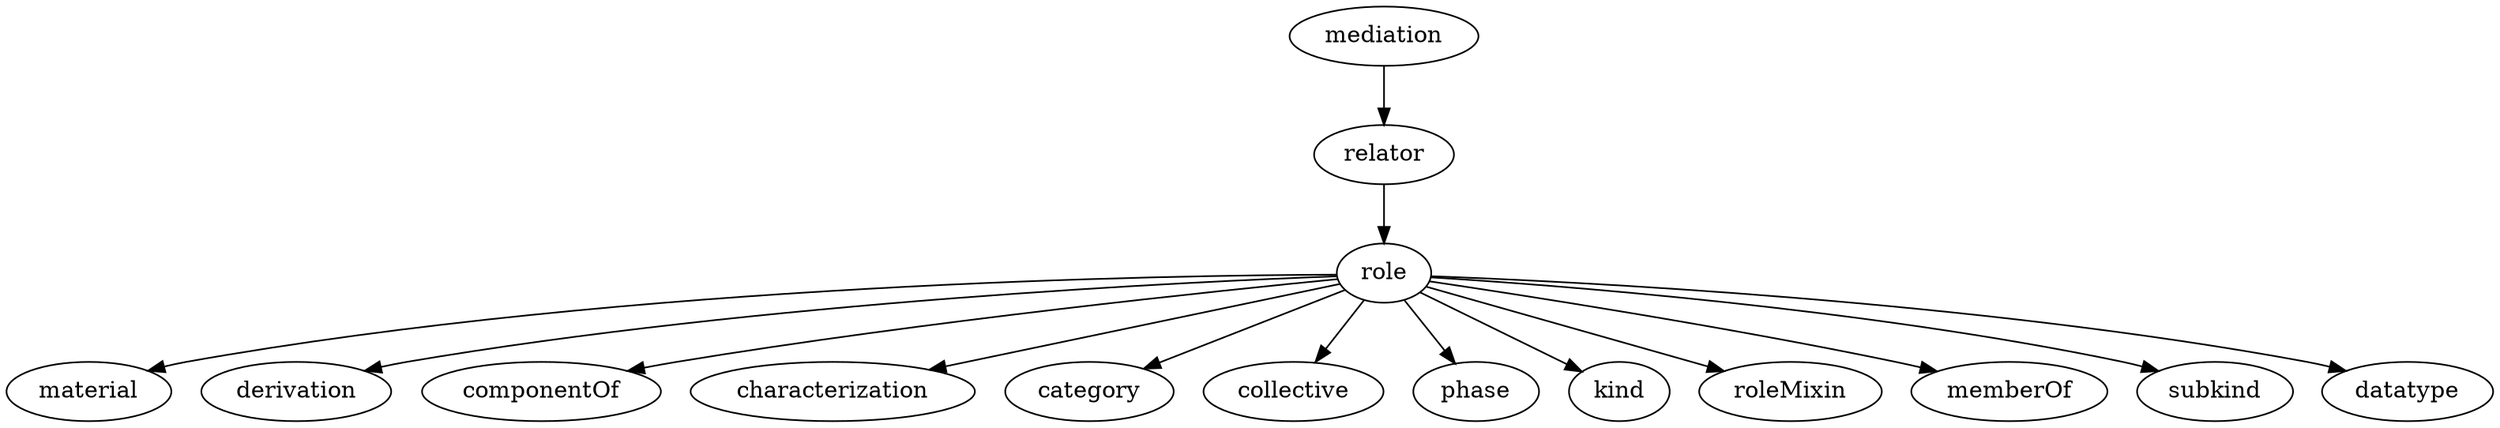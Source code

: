 strict digraph {
mediation;
relator;
role;
material;
derivation;
componentOf;
characterization;
category;
collective;
phase;
kind;
roleMixin;
memberOf;
subkind;
datatype;
mediation -> relator;
relator -> role;
role -> material;
role -> derivation;
role -> componentOf;
role -> characterization;
role -> category;
role -> collective;
role -> phase;
role -> kind;
role -> roleMixin;
role -> memberOf;
role -> subkind;
role -> datatype;
}
